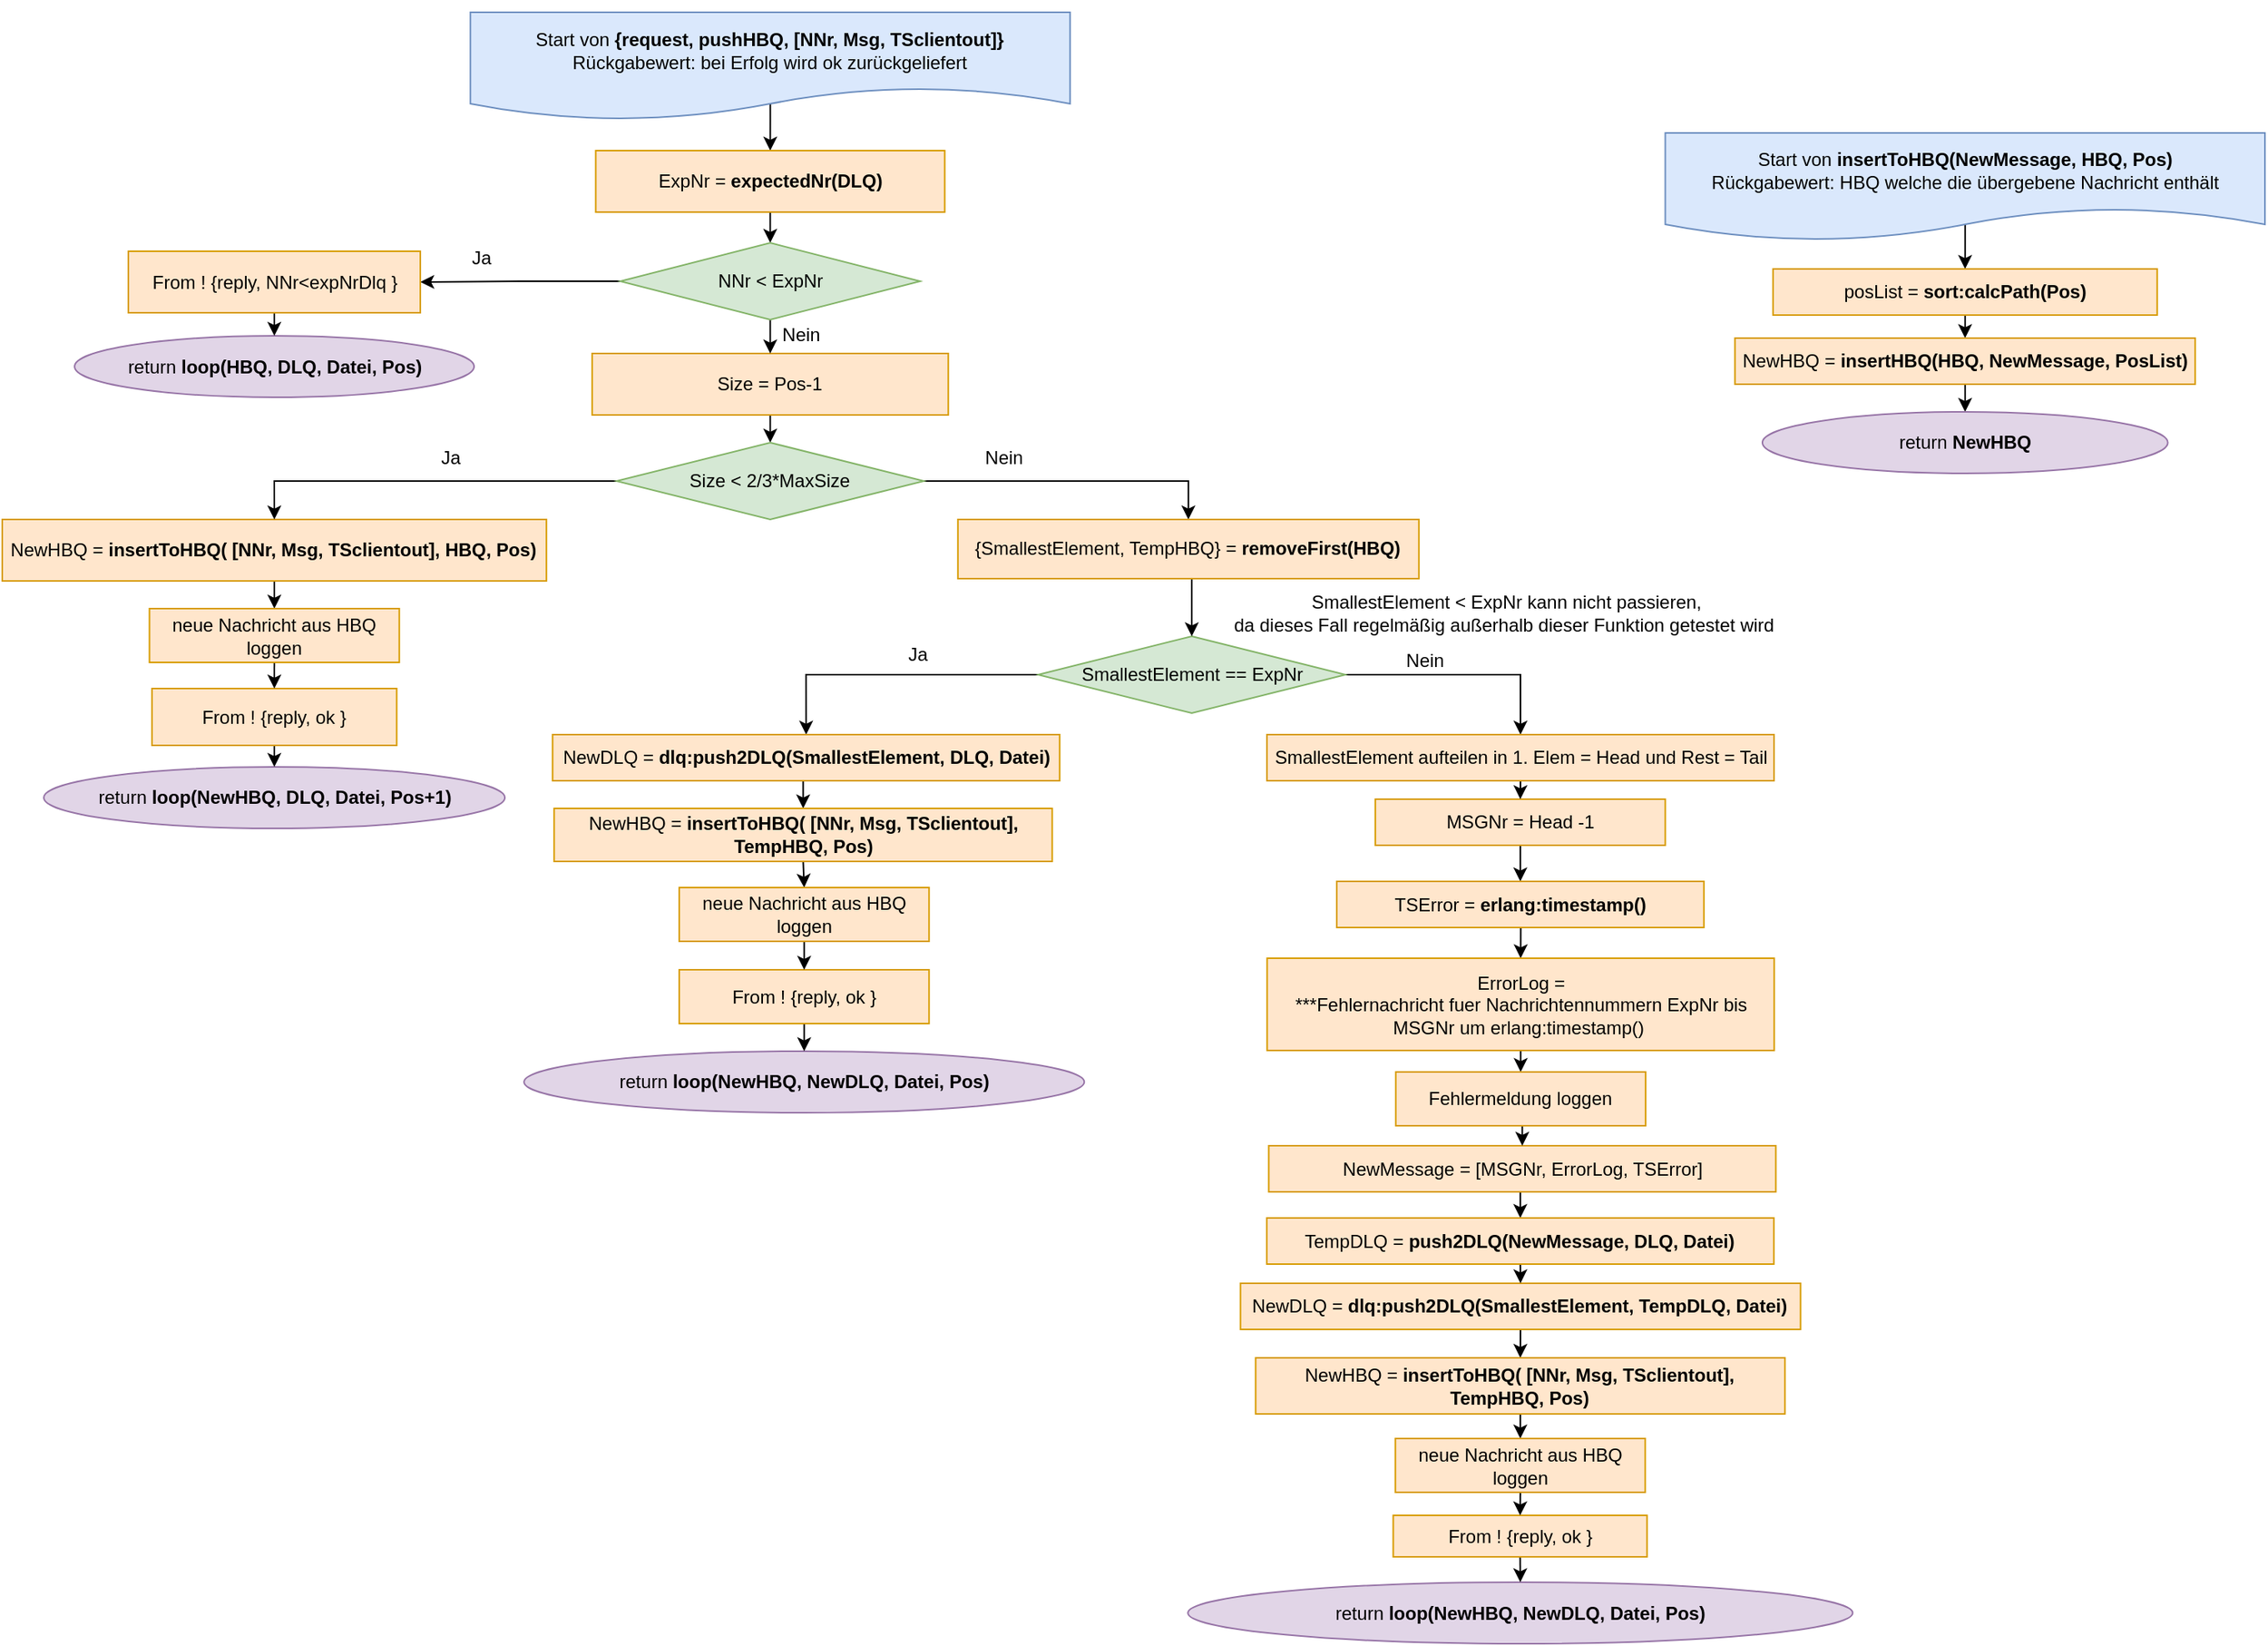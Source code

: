 <mxfile version="15.8.7" type="device"><diagram id="C5RBs43oDa-KdzZeNtuy" name="Page-1"><mxGraphModel dx="1346" dy="997" grid="1" gridSize="10" guides="1" tooltips="1" connect="1" arrows="1" fold="1" page="1" pageScale="1" pageWidth="827" pageHeight="1169" math="0" shadow="0"><root><mxCell id="WIyWlLk6GJQsqaUBKTNV-0"/><mxCell id="WIyWlLk6GJQsqaUBKTNV-1" parent="WIyWlLk6GJQsqaUBKTNV-0"/><mxCell id="lHqKZ04FhCNxa8jCD5Ay-13" style="edgeStyle=orthogonalEdgeStyle;rounded=0;orthogonalLoop=1;jettySize=auto;html=1;exitX=0.5;exitY=0;exitDx=0;exitDy=0;entryX=0.5;entryY=0;entryDx=0;entryDy=0;" parent="WIyWlLk6GJQsqaUBKTNV-1" source="wGBJOXqwm9gj_SDIow_8-1" target="8CrGwed_5yJvy8F-W8Jf-3" edge="1"><mxGeometry relative="1" as="geometry"><Array as="points"><mxPoint x="510" y="80"/><mxPoint x="510" y="80"/></Array></mxGeometry></mxCell><mxCell id="wGBJOXqwm9gj_SDIow_8-1" value="Start von &lt;b&gt;{request,&amp;nbsp;pushHBQ, [NNr, Msg, TSclientout]}&lt;/b&gt;&lt;br&gt;Rückgabewert: bei Erfolg wird ok zurückgeliefert" style="shape=document;whiteSpace=wrap;html=1;boundedLbl=1;fillColor=#dae8fc;strokeColor=#6c8ebf;" parent="WIyWlLk6GJQsqaUBKTNV-1" vertex="1"><mxGeometry x="315.13" y="10" width="390.26" height="70" as="geometry"/></mxCell><mxCell id="wGBJOXqwm9gj_SDIow_8-2" value="return &lt;b&gt;loop(NewHBQ, DLQ, Datei, Pos+1)&lt;/b&gt;" style="ellipse;whiteSpace=wrap;html=1;rounded=0;fillColor=#e1d5e7;strokeColor=#9673a6;" parent="WIyWlLk6GJQsqaUBKTNV-1" vertex="1"><mxGeometry x="37.51" y="501" width="300.06" height="40" as="geometry"/></mxCell><mxCell id="lHqKZ04FhCNxa8jCD5Ay-19" style="edgeStyle=orthogonalEdgeStyle;rounded=0;orthogonalLoop=1;jettySize=auto;html=1;exitX=0.5;exitY=1;exitDx=0;exitDy=0;entryX=0.5;entryY=0;entryDx=0;entryDy=0;" parent="WIyWlLk6GJQsqaUBKTNV-1" source="wGBJOXqwm9gj_SDIow_8-4" target="IavSOWILUvmfnqypHwTv-5" edge="1"><mxGeometry relative="1" as="geometry"/></mxCell><mxCell id="wGBJOXqwm9gj_SDIow_8-4" value="NewHBQ = &lt;b&gt;insertToHBQ( [NNr, Msg, TSclientout], HBQ, Pos)&lt;/b&gt;" style="rounded=0;whiteSpace=wrap;html=1;fillColor=#ffe6cc;strokeColor=#d79b00;" parent="WIyWlLk6GJQsqaUBKTNV-1" vertex="1"><mxGeometry x="10.47" y="340" width="354.15" height="40" as="geometry"/></mxCell><mxCell id="lHqKZ04FhCNxa8jCD5Ay-0" style="edgeStyle=orthogonalEdgeStyle;rounded=0;orthogonalLoop=1;jettySize=auto;html=1;exitX=0.5;exitY=0;exitDx=0;exitDy=0;entryX=0.5;entryY=0;entryDx=0;entryDy=0;" parent="WIyWlLk6GJQsqaUBKTNV-1" source="cVZnVpHQyAGJuibC8y2R-0" target="kfELjlpxQ7jiOnlDr4Q6-13" edge="1"><mxGeometry relative="1" as="geometry"><Array as="points"><mxPoint x="1287.75" y="106"/><mxPoint x="1287.75" y="106"/></Array><mxPoint x="1287.88" y="173" as="targetPoint"/></mxGeometry></mxCell><mxCell id="cVZnVpHQyAGJuibC8y2R-0" value="Start von &lt;b&gt;insertToHBQ(NewMessage, HBQ, Pos)&lt;/b&gt;&lt;br&gt;Rückgabewert: HBQ welche die übergebene Nachricht enthält" style="shape=document;whiteSpace=wrap;html=1;boundedLbl=1;fillColor=#dae8fc;strokeColor=#6c8ebf;" parent="WIyWlLk6GJQsqaUBKTNV-1" vertex="1"><mxGeometry x="1092.75" y="88.5" width="390.26" height="70" as="geometry"/></mxCell><mxCell id="lHqKZ04FhCNxa8jCD5Ay-16" style="edgeStyle=orthogonalEdgeStyle;rounded=0;orthogonalLoop=1;jettySize=auto;html=1;exitX=0.5;exitY=1;exitDx=0;exitDy=0;entryX=0.5;entryY=0;entryDx=0;entryDy=0;" parent="WIyWlLk6GJQsqaUBKTNV-1" source="cVZnVpHQyAGJuibC8y2R-3" target="cVZnVpHQyAGJuibC8y2R-4" edge="1"><mxGeometry relative="1" as="geometry"/></mxCell><mxCell id="cVZnVpHQyAGJuibC8y2R-3" value="Size = Pos-1" style="rounded=0;whiteSpace=wrap;html=1;fillColor=#ffe6cc;strokeColor=#d79b00;" parent="WIyWlLk6GJQsqaUBKTNV-1" vertex="1"><mxGeometry x="394.37" y="232" width="231.78" height="40" as="geometry"/></mxCell><mxCell id="lHqKZ04FhCNxa8jCD5Ay-18" style="edgeStyle=orthogonalEdgeStyle;rounded=0;orthogonalLoop=1;jettySize=auto;html=1;exitX=0;exitY=0.5;exitDx=0;exitDy=0;entryX=0.5;entryY=0;entryDx=0;entryDy=0;" parent="WIyWlLk6GJQsqaUBKTNV-1" source="cVZnVpHQyAGJuibC8y2R-4" target="wGBJOXqwm9gj_SDIow_8-4" edge="1"><mxGeometry relative="1" as="geometry"><mxPoint x="391.95" y="315" as="sourcePoint"/></mxGeometry></mxCell><mxCell id="lHqKZ04FhCNxa8jCD5Ay-21" style="edgeStyle=orthogonalEdgeStyle;rounded=0;orthogonalLoop=1;jettySize=auto;html=1;exitX=1;exitY=0.5;exitDx=0;exitDy=0;entryX=0.5;entryY=0;entryDx=0;entryDy=0;" parent="WIyWlLk6GJQsqaUBKTNV-1" source="cVZnVpHQyAGJuibC8y2R-4" target="cVZnVpHQyAGJuibC8y2R-11" edge="1"><mxGeometry relative="1" as="geometry"/></mxCell><mxCell id="cVZnVpHQyAGJuibC8y2R-4" value="&lt;span style=&quot;font-weight: normal&quot;&gt;Size &amp;lt; 2/3*MaxSize&lt;/span&gt;" style="rhombus;whiteSpace=wrap;html=1;rounded=0;fillColor=#d5e8d4;strokeColor=#82b366;fontStyle=1" parent="WIyWlLk6GJQsqaUBKTNV-1" vertex="1"><mxGeometry x="410.26" y="290" width="200" height="50" as="geometry"/></mxCell><mxCell id="lHqKZ04FhCNxa8jCD5Ay-34" style="edgeStyle=orthogonalEdgeStyle;rounded=0;orthogonalLoop=1;jettySize=auto;html=1;exitX=0;exitY=0.5;exitDx=0;exitDy=0;entryX=0.5;entryY=0;entryDx=0;entryDy=0;" parent="WIyWlLk6GJQsqaUBKTNV-1" source="cVZnVpHQyAGJuibC8y2R-6" target="cVZnVpHQyAGJuibC8y2R-8" edge="1"><mxGeometry relative="1" as="geometry"/></mxCell><mxCell id="lHqKZ04FhCNxa8jCD5Ay-52" style="edgeStyle=orthogonalEdgeStyle;rounded=0;orthogonalLoop=1;jettySize=auto;html=1;exitX=1;exitY=0.5;exitDx=0;exitDy=0;entryX=0.5;entryY=0;entryDx=0;entryDy=0;" parent="WIyWlLk6GJQsqaUBKTNV-1" source="cVZnVpHQyAGJuibC8y2R-6" target="J8fKATGIeNdTuHHDaned-2" edge="1"><mxGeometry relative="1" as="geometry"/></mxCell><mxCell id="cVZnVpHQyAGJuibC8y2R-6" value="&lt;span style=&quot;font-weight: normal&quot;&gt;SmallestElement == ExpNr&lt;/span&gt;" style="rhombus;whiteSpace=wrap;html=1;rounded=0;fillColor=#d5e8d4;strokeColor=#82b366;fontStyle=1" parent="WIyWlLk6GJQsqaUBKTNV-1" vertex="1"><mxGeometry x="684.6" y="416" width="200" height="50" as="geometry"/></mxCell><mxCell id="lHqKZ04FhCNxa8jCD5Ay-29" style="edgeStyle=orthogonalEdgeStyle;rounded=0;orthogonalLoop=1;jettySize=auto;html=1;exitX=0.5;exitY=1;exitDx=0;exitDy=0;entryX=0.5;entryY=0;entryDx=0;entryDy=0;" parent="WIyWlLk6GJQsqaUBKTNV-1" source="cVZnVpHQyAGJuibC8y2R-8" target="kfELjlpxQ7jiOnlDr4Q6-23" edge="1"><mxGeometry relative="1" as="geometry"/></mxCell><mxCell id="cVZnVpHQyAGJuibC8y2R-8" value="NewDLQ = &lt;b&gt;dlq:push2DLQ(SmallestElement, DLQ, Datei)&lt;/b&gt;" style="rounded=0;whiteSpace=wrap;html=1;fillColor=#ffe6cc;strokeColor=#d79b00;" parent="WIyWlLk6GJQsqaUBKTNV-1" vertex="1"><mxGeometry x="368.64" y="480" width="330" height="30" as="geometry"/></mxCell><mxCell id="cVZnVpHQyAGJuibC8y2R-10" value="return &lt;b&gt;loop(NewHBQ, NewDLQ, Datei, Pos)&lt;/b&gt;" style="ellipse;whiteSpace=wrap;html=1;rounded=0;fillColor=#e1d5e7;strokeColor=#9673a6;" parent="WIyWlLk6GJQsqaUBKTNV-1" vertex="1"><mxGeometry x="350.05" y="686" width="364.61" height="40" as="geometry"/></mxCell><mxCell id="lHqKZ04FhCNxa8jCD5Ay-54" style="edgeStyle=orthogonalEdgeStyle;rounded=0;orthogonalLoop=1;jettySize=auto;html=1;exitX=0.5;exitY=1;exitDx=0;exitDy=0;entryX=0.5;entryY=0;entryDx=0;entryDy=0;" parent="WIyWlLk6GJQsqaUBKTNV-1" source="cVZnVpHQyAGJuibC8y2R-11" target="cVZnVpHQyAGJuibC8y2R-6" edge="1"><mxGeometry relative="1" as="geometry"><mxPoint x="782.39" y="400" as="targetPoint"/></mxGeometry></mxCell><mxCell id="cVZnVpHQyAGJuibC8y2R-11" value="{SmallestElement, TempHBQ} = &lt;b&gt;removeFirst(HBQ)&lt;/b&gt;" style="rounded=0;whiteSpace=wrap;html=1;fillColor=#ffe6cc;strokeColor=#d79b00;" parent="WIyWlLk6GJQsqaUBKTNV-1" vertex="1"><mxGeometry x="632.39" y="340" width="300" height="38.5" as="geometry"/></mxCell><mxCell id="lHqKZ04FhCNxa8jCD5Ay-39" style="edgeStyle=orthogonalEdgeStyle;rounded=0;orthogonalLoop=1;jettySize=auto;html=1;exitX=0.5;exitY=1;exitDx=0;exitDy=0;entryX=0.5;entryY=0;entryDx=0;entryDy=0;startArrow=none;" parent="WIyWlLk6GJQsqaUBKTNV-1" target="cVZnVpHQyAGJuibC8y2R-13" edge="1"><mxGeometry relative="1" as="geometry"><mxPoint x="1005.65" y="605.5" as="sourcePoint"/></mxGeometry></mxCell><mxCell id="IavSOWILUvmfnqypHwTv-17" style="edgeStyle=orthogonalEdgeStyle;rounded=0;orthogonalLoop=1;jettySize=auto;html=1;exitX=0.5;exitY=1;exitDx=0;exitDy=0;entryX=0.5;entryY=0;entryDx=0;entryDy=0;" parent="WIyWlLk6GJQsqaUBKTNV-1" source="cVZnVpHQyAGJuibC8y2R-12" target="IavSOWILUvmfnqypHwTv-15" edge="1"><mxGeometry relative="1" as="geometry"/></mxCell><mxCell id="cVZnVpHQyAGJuibC8y2R-12" value="MSGNr = Head -1" style="rounded=0;whiteSpace=wrap;html=1;fillColor=#ffe6cc;strokeColor=#d79b00;" parent="WIyWlLk6GJQsqaUBKTNV-1" vertex="1"><mxGeometry x="904.07" y="522" width="188.68" height="30" as="geometry"/></mxCell><mxCell id="IavSOWILUvmfnqypHwTv-19" style="edgeStyle=orthogonalEdgeStyle;rounded=0;orthogonalLoop=1;jettySize=auto;html=1;exitX=0.5;exitY=1;exitDx=0;exitDy=0;entryX=0.5;entryY=0;entryDx=0;entryDy=0;" parent="WIyWlLk6GJQsqaUBKTNV-1" source="cVZnVpHQyAGJuibC8y2R-13" target="IavSOWILUvmfnqypHwTv-9" edge="1"><mxGeometry relative="1" as="geometry"/></mxCell><mxCell id="cVZnVpHQyAGJuibC8y2R-13" value="ErrorLog =&lt;br&gt;***Fehlernachricht fuer Nachrichtennummern ExpNr bis MSGNr um erlang:timestamp()&amp;nbsp;" style="rounded=0;whiteSpace=wrap;html=1;fillColor=#ffe6cc;strokeColor=#d79b00;" parent="WIyWlLk6GJQsqaUBKTNV-1" vertex="1"><mxGeometry x="833.65" y="625.5" width="330" height="60" as="geometry"/></mxCell><mxCell id="IavSOWILUvmfnqypHwTv-21" style="edgeStyle=orthogonalEdgeStyle;rounded=0;orthogonalLoop=1;jettySize=auto;html=1;exitX=0.5;exitY=1;exitDx=0;exitDy=0;entryX=0.5;entryY=0;entryDx=0;entryDy=0;" parent="WIyWlLk6GJQsqaUBKTNV-1" source="cVZnVpHQyAGJuibC8y2R-14" target="kfELjlpxQ7jiOnlDr4Q6-20" edge="1"><mxGeometry relative="1" as="geometry"/></mxCell><mxCell id="cVZnVpHQyAGJuibC8y2R-14" value="NewMessage = [MSGNr, ErrorLog, TSError]" style="rounded=0;whiteSpace=wrap;html=1;fillColor=#ffe6cc;strokeColor=#d79b00;" parent="WIyWlLk6GJQsqaUBKTNV-1" vertex="1"><mxGeometry x="834.7" y="747.5" width="330" height="30" as="geometry"/></mxCell><mxCell id="lHqKZ04FhCNxa8jCD5Ay-44" style="edgeStyle=orthogonalEdgeStyle;rounded=0;orthogonalLoop=1;jettySize=auto;html=1;exitX=0.5;exitY=1;exitDx=0;exitDy=0;entryX=0.5;entryY=0;entryDx=0;entryDy=0;" parent="WIyWlLk6GJQsqaUBKTNV-1" source="cVZnVpHQyAGJuibC8y2R-15" target="kfELjlpxQ7jiOnlDr4Q6-27" edge="1"><mxGeometry relative="1" as="geometry"><mxPoint x="999.7" y="884" as="targetPoint"/></mxGeometry></mxCell><mxCell id="cVZnVpHQyAGJuibC8y2R-15" value="NewDLQ = &lt;b&gt;dlq:push2DLQ(SmallestElement, TempDLQ, Datei)&lt;/b&gt;" style="rounded=0;whiteSpace=wrap;html=1;fillColor=#ffe6cc;strokeColor=#d79b00;" parent="WIyWlLk6GJQsqaUBKTNV-1" vertex="1"><mxGeometry x="816.29" y="837" width="364.49" height="30" as="geometry"/></mxCell><mxCell id="cVZnVpHQyAGJuibC8y2R-16" value="return &lt;b&gt;loop(NewHBQ, NewDLQ, Datei, Pos)&lt;/b&gt;" style="ellipse;whiteSpace=wrap;html=1;rounded=0;fillColor=#e1d5e7;strokeColor=#9673a6;" parent="WIyWlLk6GJQsqaUBKTNV-1" vertex="1"><mxGeometry x="782.09" y="1031.5" width="432.64" height="40" as="geometry"/></mxCell><mxCell id="lHqKZ04FhCNxa8jCD5Ay-14" style="edgeStyle=orthogonalEdgeStyle;rounded=0;orthogonalLoop=1;jettySize=auto;html=1;exitX=0.5;exitY=1;exitDx=0;exitDy=0;entryX=0.5;entryY=0;entryDx=0;entryDy=0;" parent="WIyWlLk6GJQsqaUBKTNV-1" source="8CrGwed_5yJvy8F-W8Jf-3" target="8CrGwed_5yJvy8F-W8Jf-4" edge="1"><mxGeometry relative="1" as="geometry"/></mxCell><mxCell id="8CrGwed_5yJvy8F-W8Jf-3" value="ExpNr = &lt;b&gt;expectedNr(DLQ)&lt;/b&gt;" style="rounded=0;whiteSpace=wrap;html=1;fillColor=#ffe6cc;strokeColor=#d79b00;" parent="WIyWlLk6GJQsqaUBKTNV-1" vertex="1"><mxGeometry x="396.71" y="100" width="227.11" height="40" as="geometry"/></mxCell><mxCell id="_ZnOJT6M1yhYCzTMPS-y-1" style="edgeStyle=orthogonalEdgeStyle;rounded=0;orthogonalLoop=1;jettySize=auto;html=1;exitX=0;exitY=0.5;exitDx=0;exitDy=0;entryX=1;entryY=0.5;entryDx=0;entryDy=0;" parent="WIyWlLk6GJQsqaUBKTNV-1" source="8CrGwed_5yJvy8F-W8Jf-4" target="_ZnOJT6M1yhYCzTMPS-y-0" edge="1"><mxGeometry relative="1" as="geometry"><mxPoint x="394.37" y="185" as="sourcePoint"/></mxGeometry></mxCell><mxCell id="lHqKZ04FhCNxa8jCD5Ay-15" style="edgeStyle=orthogonalEdgeStyle;rounded=0;orthogonalLoop=1;jettySize=auto;html=1;exitX=0.5;exitY=1;exitDx=0;exitDy=0;entryX=0.5;entryY=0;entryDx=0;entryDy=0;" parent="WIyWlLk6GJQsqaUBKTNV-1" source="8CrGwed_5yJvy8F-W8Jf-4" target="cVZnVpHQyAGJuibC8y2R-3" edge="1"><mxGeometry relative="1" as="geometry"/></mxCell><mxCell id="8CrGwed_5yJvy8F-W8Jf-4" value="&lt;span style=&quot;font-weight: 400&quot;&gt;NNr &amp;lt; ExpNr&lt;/span&gt;" style="rhombus;whiteSpace=wrap;html=1;rounded=0;fillColor=#d5e8d4;strokeColor=#82b366;fontStyle=1" parent="WIyWlLk6GJQsqaUBKTNV-1" vertex="1"><mxGeometry x="412.68" y="160" width="195.16" height="50" as="geometry"/></mxCell><mxCell id="8CrGwed_5yJvy8F-W8Jf-6" value="return &lt;b&gt;loop(HBQ, DLQ, Datei, Pos)&lt;/b&gt;" style="ellipse;whiteSpace=wrap;html=1;rounded=0;fillColor=#e1d5e7;strokeColor=#9673a6;" parent="WIyWlLk6GJQsqaUBKTNV-1" vertex="1"><mxGeometry x="57.54" y="220.5" width="260" height="40" as="geometry"/></mxCell><mxCell id="8CrGwed_5yJvy8F-W8Jf-9" value="Ja" style="text;html=1;align=center;verticalAlign=middle;resizable=0;points=[];autosize=1;strokeColor=none;fillColor=none;" parent="WIyWlLk6GJQsqaUBKTNV-1" vertex="1"><mxGeometry x="306.69" y="160" width="30" height="20" as="geometry"/></mxCell><mxCell id="lHqKZ04FhCNxa8jCD5Ay-2" style="edgeStyle=orthogonalEdgeStyle;rounded=0;orthogonalLoop=1;jettySize=auto;html=1;exitX=0.5;exitY=1;exitDx=0;exitDy=0;entryX=0.5;entryY=0;entryDx=0;entryDy=0;" parent="WIyWlLk6GJQsqaUBKTNV-1" source="kfELjlpxQ7jiOnlDr4Q6-13" target="kfELjlpxQ7jiOnlDr4Q6-15" edge="1"><mxGeometry relative="1" as="geometry"/></mxCell><mxCell id="kfELjlpxQ7jiOnlDr4Q6-13" value="posList = &lt;b&gt;sort:calcPath(Pos)&lt;/b&gt;" style="rounded=0;whiteSpace=wrap;html=1;fillColor=#ffe6cc;strokeColor=#d79b00;" parent="WIyWlLk6GJQsqaUBKTNV-1" vertex="1"><mxGeometry x="1162.87" y="177" width="250" height="30" as="geometry"/></mxCell><mxCell id="lHqKZ04FhCNxa8jCD5Ay-3" style="edgeStyle=orthogonalEdgeStyle;rounded=0;orthogonalLoop=1;jettySize=auto;html=1;exitX=0.5;exitY=1;exitDx=0;exitDy=0;entryX=0.5;entryY=0;entryDx=0;entryDy=0;" parent="WIyWlLk6GJQsqaUBKTNV-1" source="kfELjlpxQ7jiOnlDr4Q6-15" target="kfELjlpxQ7jiOnlDr4Q6-28" edge="1"><mxGeometry relative="1" as="geometry"/></mxCell><mxCell id="kfELjlpxQ7jiOnlDr4Q6-15" value="NewHBQ = &lt;b&gt;insertHBQ(HBQ, NewMessage, PosList)&lt;/b&gt;" style="rounded=0;whiteSpace=wrap;html=1;fillColor=#ffe6cc;strokeColor=#d79b00;" parent="WIyWlLk6GJQsqaUBKTNV-1" vertex="1"><mxGeometry x="1138.12" y="222" width="299.5" height="30" as="geometry"/></mxCell><mxCell id="IavSOWILUvmfnqypHwTv-22" style="edgeStyle=orthogonalEdgeStyle;rounded=0;orthogonalLoop=1;jettySize=auto;html=1;exitX=0.5;exitY=1;exitDx=0;exitDy=0;entryX=0.5;entryY=0;entryDx=0;entryDy=0;" parent="WIyWlLk6GJQsqaUBKTNV-1" source="kfELjlpxQ7jiOnlDr4Q6-20" target="cVZnVpHQyAGJuibC8y2R-15" edge="1"><mxGeometry relative="1" as="geometry"/></mxCell><mxCell id="kfELjlpxQ7jiOnlDr4Q6-20" value="TempDLQ = &lt;b&gt;push2DLQ(NewMessage, DLQ, Datei)&lt;/b&gt;" style="rounded=0;whiteSpace=wrap;html=1;fillColor=#ffe6cc;strokeColor=#d79b00;" parent="WIyWlLk6GJQsqaUBKTNV-1" vertex="1"><mxGeometry x="833.41" y="794.5" width="330" height="30" as="geometry"/></mxCell><mxCell id="lHqKZ04FhCNxa8jCD5Ay-30" style="edgeStyle=orthogonalEdgeStyle;rounded=0;orthogonalLoop=1;jettySize=auto;html=1;exitX=0.5;exitY=1;exitDx=0;exitDy=0;entryX=0.5;entryY=0;entryDx=0;entryDy=0;" parent="WIyWlLk6GJQsqaUBKTNV-1" source="kfELjlpxQ7jiOnlDr4Q6-23" target="IavSOWILUvmfnqypHwTv-3" edge="1"><mxGeometry relative="1" as="geometry"><mxPoint x="532.36" y="585.5" as="targetPoint"/></mxGeometry></mxCell><mxCell id="kfELjlpxQ7jiOnlDr4Q6-23" value="NewHBQ = &lt;b&gt;insertToHBQ( [NNr, Msg, TSclientout], TempHBQ, Pos)&lt;/b&gt;" style="rounded=0;whiteSpace=wrap;html=1;fillColor=#ffe6cc;strokeColor=#d79b00;" parent="WIyWlLk6GJQsqaUBKTNV-1" vertex="1"><mxGeometry x="369.64" y="528" width="324.13" height="34.5" as="geometry"/></mxCell><mxCell id="lHqKZ04FhCNxa8jCD5Ay-45" style="edgeStyle=orthogonalEdgeStyle;rounded=0;orthogonalLoop=1;jettySize=auto;html=1;exitX=0.5;exitY=1;exitDx=0;exitDy=0;entryX=0.5;entryY=0;entryDx=0;entryDy=0;" parent="WIyWlLk6GJQsqaUBKTNV-1" source="kfELjlpxQ7jiOnlDr4Q6-27" target="IavSOWILUvmfnqypHwTv-7" edge="1"><mxGeometry relative="1" as="geometry"/></mxCell><mxCell id="kfELjlpxQ7jiOnlDr4Q6-27" value="NewHBQ = &lt;b&gt;insertToHBQ( [NNr, Msg, TSclientout], TempHBQ, Pos)&lt;/b&gt;" style="rounded=0;whiteSpace=wrap;html=1;fillColor=#ffe6cc;strokeColor=#d79b00;" parent="WIyWlLk6GJQsqaUBKTNV-1" vertex="1"><mxGeometry x="826.17" y="885.5" width="344.47" height="36.5" as="geometry"/></mxCell><mxCell id="kfELjlpxQ7jiOnlDr4Q6-28" value="return &lt;b&gt;NewHBQ&lt;/b&gt;" style="ellipse;whiteSpace=wrap;html=1;rounded=0;fillColor=#e1d5e7;strokeColor=#9673a6;" parent="WIyWlLk6GJQsqaUBKTNV-1" vertex="1"><mxGeometry x="1155.97" y="270" width="263.83" height="40" as="geometry"/></mxCell><mxCell id="lHqKZ04FhCNxa8jCD5Ay-38" style="edgeStyle=orthogonalEdgeStyle;rounded=0;orthogonalLoop=1;jettySize=auto;html=1;exitX=0.5;exitY=1;exitDx=0;exitDy=0;entryX=0.5;entryY=0;entryDx=0;entryDy=0;" parent="WIyWlLk6GJQsqaUBKTNV-1" source="J8fKATGIeNdTuHHDaned-2" target="cVZnVpHQyAGJuibC8y2R-12" edge="1"><mxGeometry relative="1" as="geometry"/></mxCell><mxCell id="J8fKATGIeNdTuHHDaned-2" value="SmallestElement aufteilen in 1. Elem = Head und Rest = Tail" style="rounded=0;whiteSpace=wrap;html=1;fillColor=#ffe6cc;strokeColor=#d79b00;" parent="WIyWlLk6GJQsqaUBKTNV-1" vertex="1"><mxGeometry x="833.53" y="480" width="330" height="30" as="geometry"/></mxCell><mxCell id="lHqKZ04FhCNxa8jCD5Ay-17" style="edgeStyle=orthogonalEdgeStyle;rounded=0;orthogonalLoop=1;jettySize=auto;html=1;exitX=0.5;exitY=1;exitDx=0;exitDy=0;entryX=0.5;entryY=0;entryDx=0;entryDy=0;" parent="WIyWlLk6GJQsqaUBKTNV-1" source="_ZnOJT6M1yhYCzTMPS-y-0" target="8CrGwed_5yJvy8F-W8Jf-6" edge="1"><mxGeometry relative="1" as="geometry"/></mxCell><mxCell id="_ZnOJT6M1yhYCzTMPS-y-0" value="From ! {reply, NNr&amp;lt;expNrDlq }" style="rounded=0;whiteSpace=wrap;html=1;fillColor=#ffe6cc;strokeColor=#d79b00;" parent="WIyWlLk6GJQsqaUBKTNV-1" vertex="1"><mxGeometry x="92.54" y="165.5" width="190" height="40" as="geometry"/></mxCell><mxCell id="lHqKZ04FhCNxa8jCD5Ay-20" style="edgeStyle=orthogonalEdgeStyle;rounded=0;orthogonalLoop=1;jettySize=auto;html=1;exitX=0.5;exitY=1;exitDx=0;exitDy=0;entryX=0.5;entryY=0;entryDx=0;entryDy=0;" parent="WIyWlLk6GJQsqaUBKTNV-1" source="_ZnOJT6M1yhYCzTMPS-y-2" target="wGBJOXqwm9gj_SDIow_8-2" edge="1"><mxGeometry relative="1" as="geometry"/></mxCell><mxCell id="_ZnOJT6M1yhYCzTMPS-y-2" value="From ! {reply, ok }" style="rounded=0;whiteSpace=wrap;html=1;fillColor=#ffe6cc;strokeColor=#d79b00;" parent="WIyWlLk6GJQsqaUBKTNV-1" vertex="1"><mxGeometry x="107.9" y="450" width="159.28" height="37" as="geometry"/></mxCell><mxCell id="lHqKZ04FhCNxa8jCD5Ay-46" style="edgeStyle=orthogonalEdgeStyle;rounded=0;orthogonalLoop=1;jettySize=auto;html=1;exitX=0.5;exitY=1;exitDx=0;exitDy=0;entryX=0.5;entryY=0;entryDx=0;entryDy=0;" parent="WIyWlLk6GJQsqaUBKTNV-1" source="_ZnOJT6M1yhYCzTMPS-y-3" target="cVZnVpHQyAGJuibC8y2R-16" edge="1"><mxGeometry relative="1" as="geometry"/></mxCell><mxCell id="_ZnOJT6M1yhYCzTMPS-y-3" value="From ! {reply, ok }" style="rounded=0;whiteSpace=wrap;html=1;fillColor=#ffe6cc;strokeColor=#d79b00;" parent="WIyWlLk6GJQsqaUBKTNV-1" vertex="1"><mxGeometry x="915.71" y="988" width="165.16" height="27" as="geometry"/></mxCell><mxCell id="lHqKZ04FhCNxa8jCD5Ay-31" style="edgeStyle=orthogonalEdgeStyle;rounded=0;orthogonalLoop=1;jettySize=auto;html=1;exitX=0.5;exitY=1;exitDx=0;exitDy=0;entryX=0.5;entryY=0;entryDx=0;entryDy=0;" parent="WIyWlLk6GJQsqaUBKTNV-1" source="_ZnOJT6M1yhYCzTMPS-y-4" target="cVZnVpHQyAGJuibC8y2R-10" edge="1"><mxGeometry relative="1" as="geometry"><mxPoint x="532.355" y="691" as="targetPoint"/></mxGeometry></mxCell><mxCell id="_ZnOJT6M1yhYCzTMPS-y-4" value="From ! {reply, ok }" style="rounded=0;whiteSpace=wrap;html=1;fillColor=#ffe6cc;strokeColor=#d79b00;" parent="WIyWlLk6GJQsqaUBKTNV-1" vertex="1"><mxGeometry x="451.06" y="633" width="162.58" height="35" as="geometry"/></mxCell><mxCell id="lHqKZ04FhCNxa8jCD5Ay-22" value="Ja" style="text;html=1;align=center;verticalAlign=middle;resizable=0;points=[];autosize=1;strokeColor=none;fillColor=none;" parent="WIyWlLk6GJQsqaUBKTNV-1" vertex="1"><mxGeometry x="286.69" y="290" width="30" height="20" as="geometry"/></mxCell><mxCell id="lHqKZ04FhCNxa8jCD5Ay-23" value="Nein" style="text;html=1;align=center;verticalAlign=middle;resizable=0;points=[];autosize=1;strokeColor=none;fillColor=none;" parent="WIyWlLk6GJQsqaUBKTNV-1" vertex="1"><mxGeometry x="642.39" y="290" width="40" height="20" as="geometry"/></mxCell><mxCell id="lHqKZ04FhCNxa8jCD5Ay-24" value="Nein" style="text;html=1;align=center;verticalAlign=middle;resizable=0;points=[];autosize=1;strokeColor=none;fillColor=none;" parent="WIyWlLk6GJQsqaUBKTNV-1" vertex="1"><mxGeometry x="510" y="210" width="40" height="20" as="geometry"/></mxCell><mxCell id="lHqKZ04FhCNxa8jCD5Ay-60" value="Ja" style="text;html=1;align=center;verticalAlign=middle;resizable=0;points=[];autosize=1;strokeColor=none;fillColor=none;" parent="WIyWlLk6GJQsqaUBKTNV-1" vertex="1"><mxGeometry x="591.16" y="418" width="30" height="20" as="geometry"/></mxCell><mxCell id="lHqKZ04FhCNxa8jCD5Ay-61" value="Nein" style="text;html=1;align=center;verticalAlign=middle;resizable=0;points=[];autosize=1;strokeColor=none;fillColor=none;" parent="WIyWlLk6GJQsqaUBKTNV-1" vertex="1"><mxGeometry x="915.83" y="421.5" width="40" height="20" as="geometry"/></mxCell><mxCell id="IavSOWILUvmfnqypHwTv-4" style="edgeStyle=orthogonalEdgeStyle;rounded=0;orthogonalLoop=1;jettySize=auto;html=1;exitX=0.5;exitY=1;exitDx=0;exitDy=0;entryX=0.5;entryY=0;entryDx=0;entryDy=0;" parent="WIyWlLk6GJQsqaUBKTNV-1" source="IavSOWILUvmfnqypHwTv-3" target="_ZnOJT6M1yhYCzTMPS-y-4" edge="1"><mxGeometry relative="1" as="geometry"/></mxCell><mxCell id="IavSOWILUvmfnqypHwTv-3" value="neue Nachricht aus HBQ loggen" style="rounded=0;whiteSpace=wrap;html=1;fillColor=#ffe6cc;strokeColor=#d79b00;" parent="WIyWlLk6GJQsqaUBKTNV-1" vertex="1"><mxGeometry x="451.06" y="579.5" width="162.58" height="35" as="geometry"/></mxCell><mxCell id="IavSOWILUvmfnqypHwTv-6" style="edgeStyle=orthogonalEdgeStyle;rounded=0;orthogonalLoop=1;jettySize=auto;html=1;exitX=0.5;exitY=1;exitDx=0;exitDy=0;entryX=0.5;entryY=0;entryDx=0;entryDy=0;" parent="WIyWlLk6GJQsqaUBKTNV-1" source="IavSOWILUvmfnqypHwTv-5" target="_ZnOJT6M1yhYCzTMPS-y-2" edge="1"><mxGeometry relative="1" as="geometry"/></mxCell><mxCell id="IavSOWILUvmfnqypHwTv-5" value="neue Nachricht aus HBQ loggen" style="rounded=0;whiteSpace=wrap;html=1;fillColor=#ffe6cc;strokeColor=#d79b00;" parent="WIyWlLk6GJQsqaUBKTNV-1" vertex="1"><mxGeometry x="106.26" y="398" width="162.58" height="35" as="geometry"/></mxCell><mxCell id="IavSOWILUvmfnqypHwTv-8" style="edgeStyle=orthogonalEdgeStyle;rounded=0;orthogonalLoop=1;jettySize=auto;html=1;exitX=0.5;exitY=1;exitDx=0;exitDy=0;entryX=0.5;entryY=0;entryDx=0;entryDy=0;" parent="WIyWlLk6GJQsqaUBKTNV-1" source="IavSOWILUvmfnqypHwTv-7" target="_ZnOJT6M1yhYCzTMPS-y-3" edge="1"><mxGeometry relative="1" as="geometry"/></mxCell><mxCell id="IavSOWILUvmfnqypHwTv-7" value="neue Nachricht aus HBQ loggen" style="rounded=0;whiteSpace=wrap;html=1;fillColor=#ffe6cc;strokeColor=#d79b00;" parent="WIyWlLk6GJQsqaUBKTNV-1" vertex="1"><mxGeometry x="917.12" y="938" width="162.58" height="35" as="geometry"/></mxCell><mxCell id="IavSOWILUvmfnqypHwTv-20" style="edgeStyle=orthogonalEdgeStyle;rounded=0;orthogonalLoop=1;jettySize=auto;html=1;exitX=0.5;exitY=1;exitDx=0;exitDy=0;entryX=0.5;entryY=0;entryDx=0;entryDy=0;" parent="WIyWlLk6GJQsqaUBKTNV-1" source="IavSOWILUvmfnqypHwTv-9" target="cVZnVpHQyAGJuibC8y2R-14" edge="1"><mxGeometry relative="1" as="geometry"/></mxCell><mxCell id="IavSOWILUvmfnqypHwTv-9" value="Fehlermeldung loggen" style="rounded=0;whiteSpace=wrap;html=1;fillColor=#ffe6cc;strokeColor=#d79b00;" parent="WIyWlLk6GJQsqaUBKTNV-1" vertex="1"><mxGeometry x="917.36" y="699.5" width="162.58" height="35" as="geometry"/></mxCell><mxCell id="IavSOWILUvmfnqypHwTv-15" value="TSError = &lt;b&gt;erlang:timestamp()&lt;/b&gt;" style="rounded=0;whiteSpace=wrap;html=1;fillColor=#ffe6cc;strokeColor=#d79b00;" parent="WIyWlLk6GJQsqaUBKTNV-1" vertex="1"><mxGeometry x="878.94" y="575.5" width="238.94" height="30" as="geometry"/></mxCell><mxCell id="THvM7In66ArilP3i2uTh-2" value="SmallestElement &amp;lt; ExpNr kann nicht passieren, &lt;br&gt;da dieses Fall regelmäßig außerhalb dieser Funktion getestet wird&amp;nbsp;" style="text;html=1;align=center;verticalAlign=middle;resizable=0;points=[];autosize=1;strokeColor=none;fillColor=none;" vertex="1" parent="WIyWlLk6GJQsqaUBKTNV-1"><mxGeometry x="803.65" y="386" width="370" height="30" as="geometry"/></mxCell></root></mxGraphModel></diagram></mxfile>